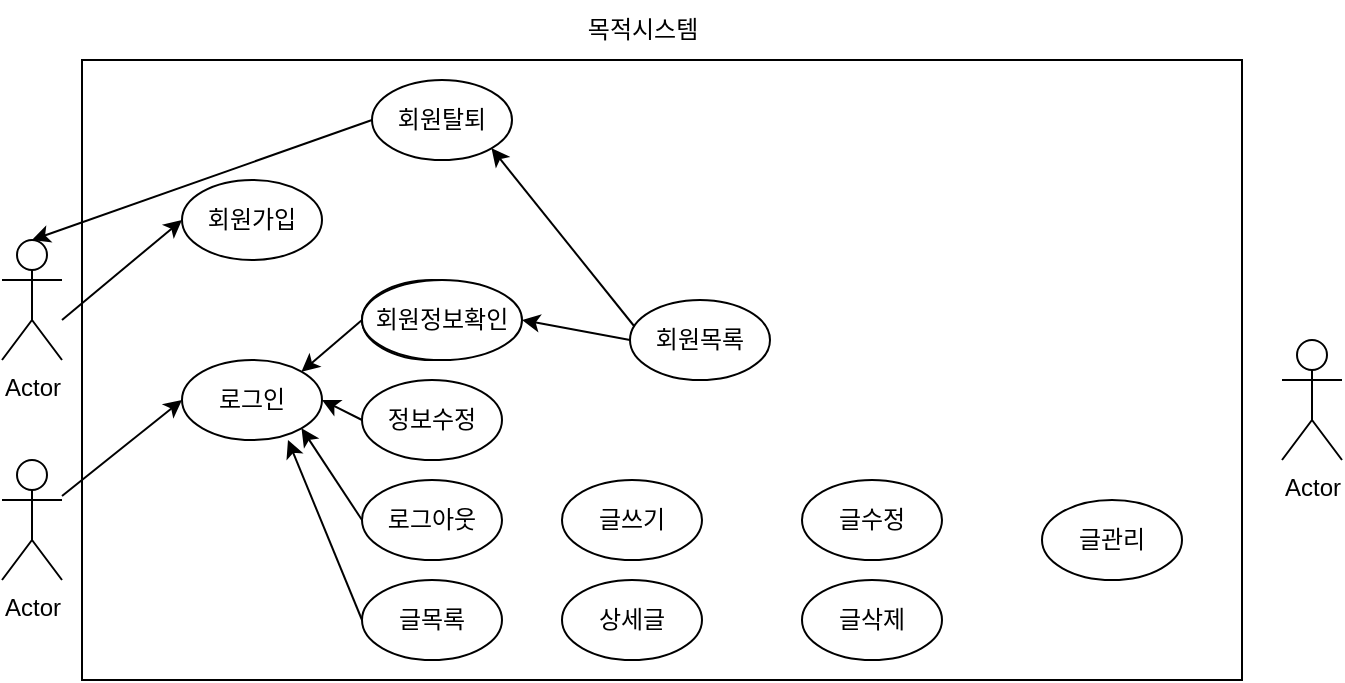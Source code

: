 <mxfile version="20.4.0" type="github">
  <diagram id="0z3ObpfhV8mngo4wG9x5" name="페이지-1">
    <mxGraphModel dx="1422" dy="762" grid="1" gridSize="10" guides="1" tooltips="1" connect="1" arrows="1" fold="1" page="1" pageScale="1" pageWidth="827" pageHeight="1169" math="0" shadow="0">
      <root>
        <mxCell id="0" />
        <mxCell id="1" parent="0" />
        <mxCell id="kWTv9ZNkGJkBucY-h7QW-1" value="Actor" style="shape=umlActor;verticalLabelPosition=bottom;verticalAlign=top;html=1;outlineConnect=0;" vertex="1" parent="1">
          <mxGeometry x="30" y="190" width="30" height="60" as="geometry" />
        </mxCell>
        <mxCell id="kWTv9ZNkGJkBucY-h7QW-2" value="Actor" style="shape=umlActor;verticalLabelPosition=bottom;verticalAlign=top;html=1;outlineConnect=0;" vertex="1" parent="1">
          <mxGeometry x="30" y="300" width="30" height="60" as="geometry" />
        </mxCell>
        <mxCell id="kWTv9ZNkGJkBucY-h7QW-3" value="Actor" style="shape=umlActor;verticalLabelPosition=bottom;verticalAlign=top;html=1;outlineConnect=0;" vertex="1" parent="1">
          <mxGeometry x="670" y="240" width="30" height="60" as="geometry" />
        </mxCell>
        <mxCell id="kWTv9ZNkGJkBucY-h7QW-4" value="" style="rounded=0;whiteSpace=wrap;html=1;" vertex="1" parent="1">
          <mxGeometry x="70" y="100" width="580" height="310" as="geometry" />
        </mxCell>
        <mxCell id="kWTv9ZNkGJkBucY-h7QW-7" value="회원가입" style="ellipse;whiteSpace=wrap;html=1;" vertex="1" parent="1">
          <mxGeometry x="120" y="160" width="70" height="40" as="geometry" />
        </mxCell>
        <mxCell id="kWTv9ZNkGJkBucY-h7QW-8" value="로그인" style="ellipse;whiteSpace=wrap;html=1;" vertex="1" parent="1">
          <mxGeometry x="120" y="250" width="70" height="40" as="geometry" />
        </mxCell>
        <mxCell id="kWTv9ZNkGJkBucY-h7QW-9" value="회원탈퇴" style="ellipse;whiteSpace=wrap;html=1;" vertex="1" parent="1">
          <mxGeometry x="215" y="110" width="70" height="40" as="geometry" />
        </mxCell>
        <mxCell id="kWTv9ZNkGJkBucY-h7QW-10" value="" style="ellipse;whiteSpace=wrap;html=1;" vertex="1" parent="1">
          <mxGeometry x="210" y="210" width="70" height="40" as="geometry" />
        </mxCell>
        <mxCell id="kWTv9ZNkGJkBucY-h7QW-11" value="정보수정" style="ellipse;whiteSpace=wrap;html=1;" vertex="1" parent="1">
          <mxGeometry x="210" y="260" width="70" height="40" as="geometry" />
        </mxCell>
        <mxCell id="kWTv9ZNkGJkBucY-h7QW-12" value="회원정보확인" style="ellipse;whiteSpace=wrap;html=1;" vertex="1" parent="1">
          <mxGeometry x="210" y="210" width="80" height="40" as="geometry" />
        </mxCell>
        <mxCell id="kWTv9ZNkGJkBucY-h7QW-13" value="로그아웃" style="ellipse;whiteSpace=wrap;html=1;" vertex="1" parent="1">
          <mxGeometry x="210" y="310" width="70" height="40" as="geometry" />
        </mxCell>
        <mxCell id="kWTv9ZNkGJkBucY-h7QW-14" value="글목록" style="ellipse;whiteSpace=wrap;html=1;" vertex="1" parent="1">
          <mxGeometry x="210" y="360" width="70" height="40" as="geometry" />
        </mxCell>
        <mxCell id="kWTv9ZNkGJkBucY-h7QW-15" value="글쓰기" style="ellipse;whiteSpace=wrap;html=1;" vertex="1" parent="1">
          <mxGeometry x="310" y="310" width="70" height="40" as="geometry" />
        </mxCell>
        <mxCell id="kWTv9ZNkGJkBucY-h7QW-16" value="상세글" style="ellipse;whiteSpace=wrap;html=1;" vertex="1" parent="1">
          <mxGeometry x="310" y="360" width="70" height="40" as="geometry" />
        </mxCell>
        <mxCell id="kWTv9ZNkGJkBucY-h7QW-17" value="글수정" style="ellipse;whiteSpace=wrap;html=1;" vertex="1" parent="1">
          <mxGeometry x="430" y="310" width="70" height="40" as="geometry" />
        </mxCell>
        <mxCell id="kWTv9ZNkGJkBucY-h7QW-18" value="글삭제" style="ellipse;whiteSpace=wrap;html=1;" vertex="1" parent="1">
          <mxGeometry x="430" y="360" width="70" height="40" as="geometry" />
        </mxCell>
        <mxCell id="kWTv9ZNkGJkBucY-h7QW-19" value="글관리" style="ellipse;whiteSpace=wrap;html=1;" vertex="1" parent="1">
          <mxGeometry x="550" y="320" width="70" height="40" as="geometry" />
        </mxCell>
        <mxCell id="kWTv9ZNkGJkBucY-h7QW-20" value="회원목록" style="ellipse;whiteSpace=wrap;html=1;" vertex="1" parent="1">
          <mxGeometry x="344" y="220" width="70" height="40" as="geometry" />
        </mxCell>
        <mxCell id="kWTv9ZNkGJkBucY-h7QW-22" value="목적시스템" style="text;html=1;resizable=0;autosize=1;align=center;verticalAlign=middle;points=[];fillColor=none;strokeColor=none;rounded=0;" vertex="1" parent="1">
          <mxGeometry x="310" y="70" width="80" height="30" as="geometry" />
        </mxCell>
        <mxCell id="kWTv9ZNkGJkBucY-h7QW-25" value="" style="endArrow=classic;html=1;rounded=0;" edge="1" parent="1">
          <mxGeometry width="50" height="50" relative="1" as="geometry">
            <mxPoint x="60" y="230" as="sourcePoint" />
            <mxPoint x="120" y="180" as="targetPoint" />
          </mxGeometry>
        </mxCell>
        <mxCell id="kWTv9ZNkGJkBucY-h7QW-29" value="" style="endArrow=classic;html=1;rounded=0;" edge="1" parent="1" source="kWTv9ZNkGJkBucY-h7QW-2">
          <mxGeometry width="50" height="50" relative="1" as="geometry">
            <mxPoint x="70" y="320" as="sourcePoint" />
            <mxPoint x="120" y="270" as="targetPoint" />
          </mxGeometry>
        </mxCell>
        <mxCell id="kWTv9ZNkGJkBucY-h7QW-30" value="" style="endArrow=classic;html=1;rounded=0;entryX=0.5;entryY=0;entryDx=0;entryDy=0;entryPerimeter=0;" edge="1" parent="1" target="kWTv9ZNkGJkBucY-h7QW-1">
          <mxGeometry width="50" height="50" relative="1" as="geometry">
            <mxPoint x="215" y="130" as="sourcePoint" />
            <mxPoint x="60" y="190" as="targetPoint" />
          </mxGeometry>
        </mxCell>
        <mxCell id="kWTv9ZNkGJkBucY-h7QW-31" value="" style="endArrow=classic;html=1;rounded=0;entryX=1;entryY=0;entryDx=0;entryDy=0;" edge="1" parent="1" target="kWTv9ZNkGJkBucY-h7QW-8">
          <mxGeometry width="50" height="50" relative="1" as="geometry">
            <mxPoint x="210" y="230" as="sourcePoint" />
            <mxPoint x="260" y="180" as="targetPoint" />
          </mxGeometry>
        </mxCell>
        <mxCell id="kWTv9ZNkGJkBucY-h7QW-32" value="" style="endArrow=classic;html=1;rounded=0;entryX=1;entryY=0.5;entryDx=0;entryDy=0;" edge="1" parent="1" target="kWTv9ZNkGJkBucY-h7QW-8">
          <mxGeometry width="50" height="50" relative="1" as="geometry">
            <mxPoint x="210" y="280" as="sourcePoint" />
            <mxPoint x="260" y="230" as="targetPoint" />
          </mxGeometry>
        </mxCell>
        <mxCell id="kWTv9ZNkGJkBucY-h7QW-33" value="" style="endArrow=classic;html=1;rounded=0;entryX=1;entryY=1;entryDx=0;entryDy=0;" edge="1" parent="1" target="kWTv9ZNkGJkBucY-h7QW-8">
          <mxGeometry width="50" height="50" relative="1" as="geometry">
            <mxPoint x="210" y="330" as="sourcePoint" />
            <mxPoint x="260" y="280" as="targetPoint" />
          </mxGeometry>
        </mxCell>
        <mxCell id="kWTv9ZNkGJkBucY-h7QW-34" value="" style="endArrow=classic;html=1;rounded=0;entryX=0.757;entryY=1;entryDx=0;entryDy=0;entryPerimeter=0;" edge="1" parent="1" target="kWTv9ZNkGJkBucY-h7QW-8">
          <mxGeometry width="50" height="50" relative="1" as="geometry">
            <mxPoint x="210" y="380" as="sourcePoint" />
            <mxPoint x="180" y="290" as="targetPoint" />
          </mxGeometry>
        </mxCell>
        <mxCell id="kWTv9ZNkGJkBucY-h7QW-35" value="" style="endArrow=classic;html=1;rounded=0;entryX=1;entryY=0.5;entryDx=0;entryDy=0;exitX=0;exitY=0.5;exitDx=0;exitDy=0;exitPerimeter=0;" edge="1" parent="1" source="kWTv9ZNkGJkBucY-h7QW-20" target="kWTv9ZNkGJkBucY-h7QW-12">
          <mxGeometry width="50" height="50" relative="1" as="geometry">
            <mxPoint x="344" y="230" as="sourcePoint" />
            <mxPoint x="394" y="180" as="targetPoint" />
          </mxGeometry>
        </mxCell>
        <mxCell id="kWTv9ZNkGJkBucY-h7QW-36" value="" style="endArrow=classic;html=1;rounded=0;entryX=1;entryY=1;entryDx=0;entryDy=0;exitX=0.029;exitY=0.325;exitDx=0;exitDy=0;exitPerimeter=0;" edge="1" parent="1" source="kWTv9ZNkGJkBucY-h7QW-20" target="kWTv9ZNkGJkBucY-h7QW-9">
          <mxGeometry width="50" height="50" relative="1" as="geometry">
            <mxPoint x="340" y="230" as="sourcePoint" />
            <mxPoint x="390" y="190" as="targetPoint" />
          </mxGeometry>
        </mxCell>
      </root>
    </mxGraphModel>
  </diagram>
</mxfile>
